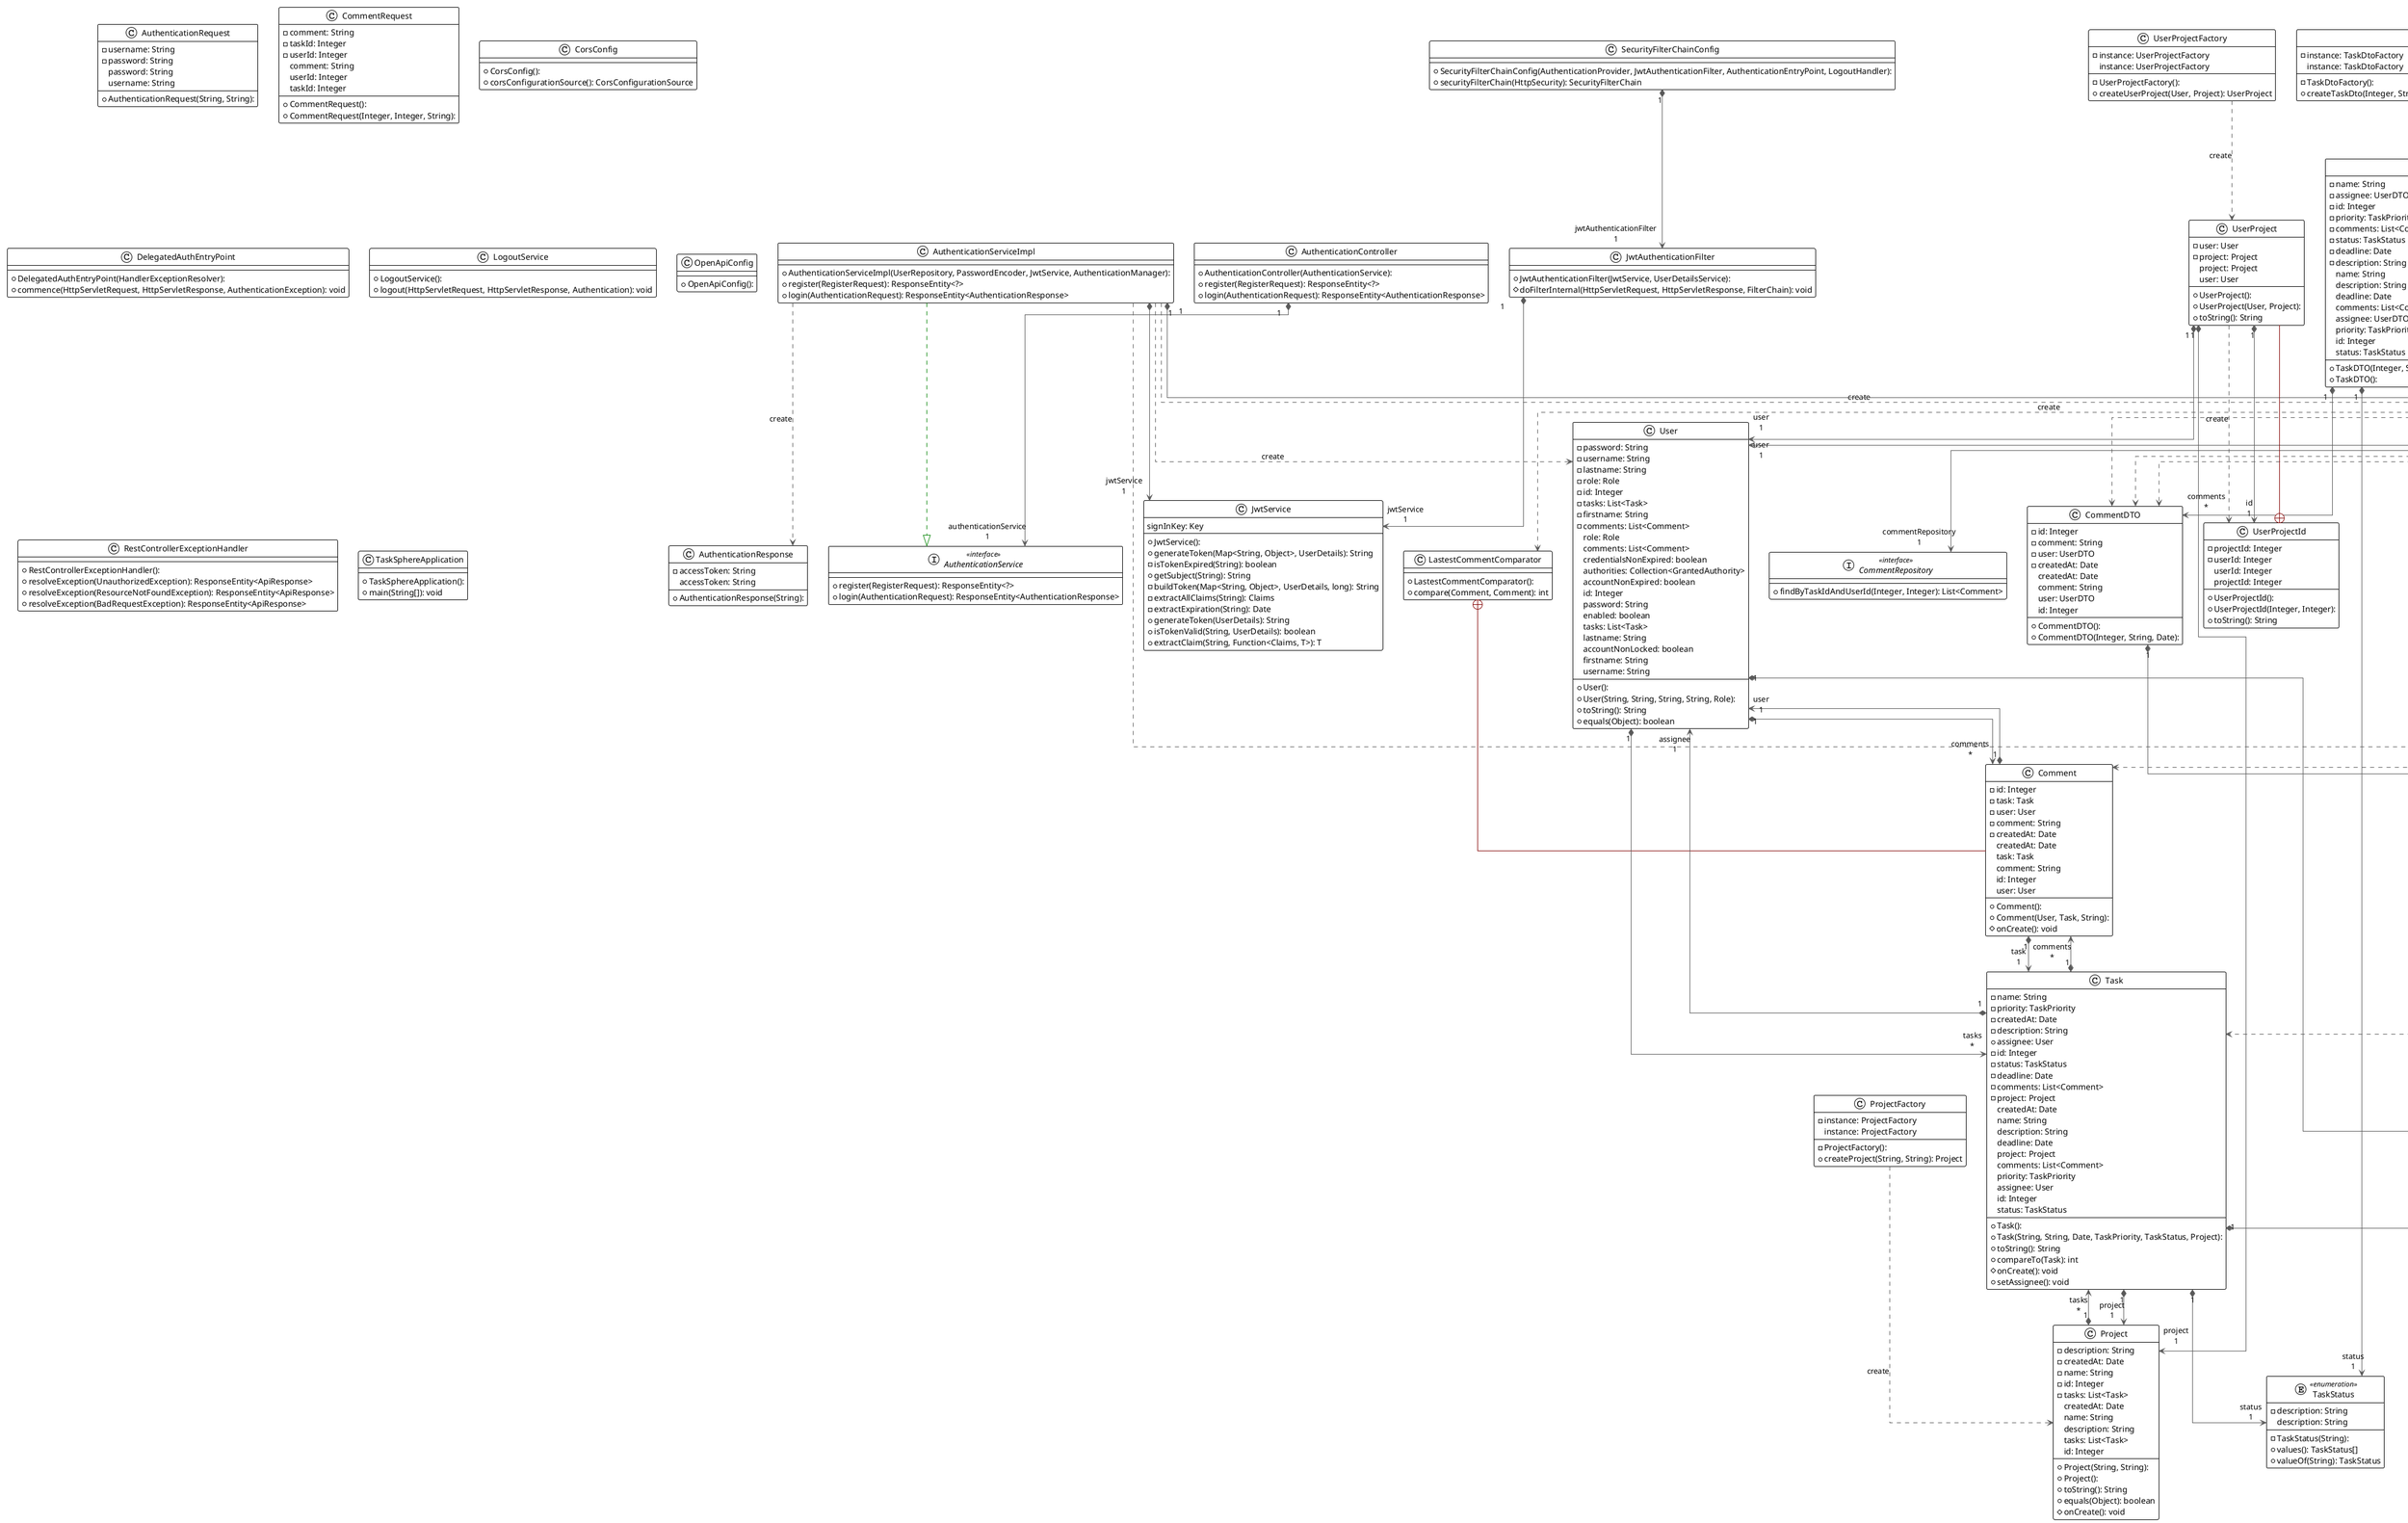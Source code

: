 @startuml

!theme plain
top to bottom direction
skinparam linetype ortho

class ApiResponse {
  + ApiResponse(): 
  + ApiResponse(Boolean, String): 
  + ApiResponse(Boolean, String, HttpStatus): 
  - status: HttpStatus
  - message: String
  - success: Boolean
   message: String
   success: Boolean
   status: HttpStatus
}
class ApplicationConfig {
  + ApplicationConfig(UserRepository): 
  + authenticationProvider(UserDetailsService, PasswordEncoder): AuthenticationProvider
  + passwordEncoder(): PasswordEncoder
  + authenticationManager(AuthenticationConfiguration): AuthenticationManager
  + userDetailsService(): UserDetailsService
}
class AuthenticationController {
  + AuthenticationController(AuthenticationService): 
  + register(RegisterRequest): ResponseEntity<?>
  + login(AuthenticationRequest): ResponseEntity<AuthenticationResponse>
}
class AuthenticationRequest {
  + AuthenticationRequest(String, String): 
  - username: String
  - password: String
   password: String
   username: String
}
class AuthenticationResponse {
  + AuthenticationResponse(String): 
  - accessToken: String
   accessToken: String
}
interface AuthenticationService << interface >> {
  + register(RegisterRequest): ResponseEntity<?>
  + login(AuthenticationRequest): ResponseEntity<AuthenticationResponse>
}
class AuthenticationServiceImpl {
  + AuthenticationServiceImpl(UserRepository, PasswordEncoder, JwtService, AuthenticationManager): 
  + register(RegisterRequest): ResponseEntity<?>
  + login(AuthenticationRequest): ResponseEntity<AuthenticationResponse>
}
class BadRequestException {
  + BadRequestException(ApiResponse): 
  + BadRequestException(String, Throwable): 
  + BadRequestException(String): 
  - apiResponse: ApiResponse
   apiResponse: ApiResponse
}
class Comment {
  + Comment(): 
  + Comment(User, Task, String): 
  - id: Integer
  - task: Task
  - user: User
  - comment: String
  - createdAt: Date
  # onCreate(): void
   createdAt: Date
   task: Task
   comment: String
   id: Integer
   user: User
}
class CommentController {
  + CommentController(CommentService): 
  + deleteComment(Integer): ResponseEntity<ApiResponse>
  + addComment(CommentRequest): ResponseEntity<CommentDTO>
  + getAllComments(Integer, Integer): ResponseEntity<PagedResponse<CommentDTO>>
}
class CommentDTO {
  + CommentDTO(): 
  + CommentDTO(Integer, String, Date): 
  - id: Integer
  - comment: String
  - user: UserDTO
  - createdAt: Date
   createdAt: Date
   comment: String
   user: UserDTO
   id: Integer
}
class CommentDtoFactory {
  - CommentDtoFactory(): 
  - instance: CommentDtoFactory
  + createCommentDto(Integer, String, Date): CommentDTO
   instance: CommentDtoFactory
}
enum CommentFactory << enumeration >> {
  + CommentFactory(): 
  + valueOf(String): CommentFactory
  + createComment(User, Task, String): Comment
  + values(): CommentFactory[]
}
interface CommentRepository << interface >> {
  + findByTaskIdAndUserId(Integer, Integer): List<Comment>
}
class CommentRequest {
  + CommentRequest(): 
  + CommentRequest(Integer, Integer, String): 
  - comment: String
  - taskId: Integer
  - userId: Integer
   comment: String
   userId: Integer
   taskId: Integer
}
interface CommentService << interface >> {
  + addComment(CommentRequest): ResponseEntity<CommentDTO>
  + getAllComments(int, int): ResponseEntity<PagedResponse<CommentDTO>>
  + deleteComment(Integer): ResponseEntity<ApiResponse>
}
class CommentServiceImpl {
  + CommentServiceImpl(CommentRepository, UserRepository, TaskRepository): 
  + addComment(CommentRequest): ResponseEntity<CommentDTO>
  + getAllComments(int, int): ResponseEntity<PagedResponse<CommentDTO>>
  + deleteComment(Integer): ResponseEntity<ApiResponse>
  - mapToCommentDTO(Comment): CommentDTO
}
class CorsConfig {
  + CorsConfig(): 
  + corsConfigurationSource(): CorsConfigurationSource
}
class DelegatedAuthEntryPoint {
  + DelegatedAuthEntryPoint(HandlerExceptionResolver): 
  + commence(HttpServletRequest, HttpServletResponse, AuthenticationException): void
}
class JwtAuthenticationFilter {
  + JwtAuthenticationFilter(JwtService, UserDetailsService): 
  # doFilterInternal(HttpServletRequest, HttpServletResponse, FilterChain): void
}
class JwtService {
  + JwtService(): 
  + generateToken(Map<String, Object>, UserDetails): String
  - isTokenExpired(String): boolean
  + getSubject(String): String
  - buildToken(Map<String, Object>, UserDetails, long): String
  - extractAllClaims(String): Claims
  - extractExpiration(String): Date
  + generateToken(UserDetails): String
  + isTokenValid(String, UserDetails): boolean
  + extractClaim(String, Function<Claims, T>): T
   signInKey: Key
}
class LastestCommentComparator {
  + LastestCommentComparator(): 
  + compare(Comment, Comment): int
}
class LogoutService {
  + LogoutService(): 
  + logout(HttpServletRequest, HttpServletResponse, Authentication): void
}
class OpenApiConfig {
  + OpenApiConfig(): 
}
class PagedResponse<T> {
  + PagedResponse(): 
  + PagedResponse(List<T>, int, int, long, int, boolean): 
  - data: List<T>
  - page: int
  - size: int
  - totalPages: int
  - totalElements: long
  - last: boolean
   size: int
   totalElements: long
   last: boolean
   page: int
   data: List<T>
   totalPages: int
}
class Project {
  + Project(String, String): 
  + Project(): 
  - description: String
  - createdAt: Date
  - name: String
  - id: Integer
  - tasks: List<Task>
  + toString(): String
  + equals(Object): boolean
  # onCreate(): void
   createdAt: Date
   name: String
   description: String
   tasks: List<Task>
   id: Integer
}
class ProjectController {
  + ProjectController(ProjectService, UserProjectServiceImpl): 
  + createProject(ProjectRequest): ResponseEntity<ProjectDTO>
  + exportProject(): ResponseEntity<List<ProjectDTO>>
  + importProject(File): ResponseEntity<List<ProjectDTO>>
  + getProject(Integer): ResponseEntity<ProjectDTO>
  + deleteProject(Integer): ResponseEntity<ApiResponse>
  + getAllProjects(Integer, Integer): ResponseEntity<PagedResponse<ProjectDTO>>
  + updateProject(ProjectRequest): ResponseEntity<ProjectDTO>
  + getAllUsersByProject(Integer): ResponseEntity<List<UserDTO>>
  + assignProject(ProjectRequest): ResponseEntity<ApiResponse>
}
class ProjectDTO {
  + ProjectDTO(Integer, String, String): 
  + ProjectDTO(): 
  - name: String
  - description: String
  - id: Integer
   name: String
   description: String
   id: Integer
}
enum ProjectDtoFactory << enumeration >> {
  + ProjectDtoFactory(): 
  + values(): ProjectDtoFactory[]
  + valueOf(String): ProjectDtoFactory
  + createProjectDto(Integer, String, String): ProjectDTO
}
class ProjectFactory {
  - ProjectFactory(): 
  - instance: ProjectFactory
  + createProject(String, String): Project
   instance: ProjectFactory
}
interface ProjectRepository << interface >>
class ProjectRequest {
  + ProjectRequest(): 
  - assigneeId: Integer
   assigneeId: Integer
}
interface ProjectService << interface >> {
  + deleteProject(Integer): ResponseEntity<ApiResponse>
  + getProject(Integer): ResponseEntity<ProjectDTO>
  + exportProject(): ResponseEntity<List<ProjectDTO>>
  + createProject(ProjectRequest): ResponseEntity<ProjectDTO>
  + getAllProjects(int, int): ResponseEntity<PagedResponse<ProjectDTO>>
  + importProject(File): ResponseEntity<List<ProjectDTO>>
  + updateProject(ProjectRequest): ResponseEntity<ProjectDTO>
}
class ProjectServiceImpl {
  + ProjectServiceImpl(ProjectRepository): 
  + getAllProjects(int, int): ResponseEntity<PagedResponse<ProjectDTO>>
  + importProject(File): ResponseEntity<List<ProjectDTO>>
  + deleteProject(Integer): ResponseEntity<ApiResponse>
  + getProject(Integer): ResponseEntity<ProjectDTO>
  + createProject(ProjectRequest): ResponseEntity<ProjectDTO>
  + updateProject(ProjectRequest): ResponseEntity<ProjectDTO>
  + exportProject(): ResponseEntity<List<ProjectDTO>>
}
class RegisterRequest {
  + RegisterRequest(String, String, String, String, Role): 
  - role: Role
  - password: String
  - username: String
  - firstname: String
  - lastname: String
   firstname: String
   password: String
   role: Role
   username: String
   lastname: String
}
class ResourceNotFoundException {
  + ResourceNotFoundException(String, String, Object): 
  - resourceName: String
  - fieldName: String
  - apiResponse: ApiResponse
  - fieldValue: Object
  - setApiResponse(): void
   fieldName: String
   apiResponse: ApiResponse
   fieldValue: Object
   resourceName: String
}
class RestControllerExceptionHandler {
  + RestControllerExceptionHandler(): 
  + resolveException(UnauthorizedException): ResponseEntity<ApiResponse>
  + resolveException(ResourceNotFoundException): ResponseEntity<ApiResponse>
  + resolveException(BadRequestException): ResponseEntity<ApiResponse>
}
enum Role << enumeration >> {
  + Role(): 
  + valueOf(String): Role
  + values(): Role[]
}
class SecurityFilterChainConfig {
  + SecurityFilterChainConfig(AuthenticationProvider, JwtAuthenticationFilter, AuthenticationEntryPoint, LogoutHandler): 
  + securityFilterChain(HttpSecurity): SecurityFilterChain
}
class Task {
  + Task(): 
  + Task(String, String, Date, TaskPriority, TaskStatus, Project): 
  - name: String
  - priority: TaskPriority
  - createdAt: Date
  - description: String
  + assignee: User
  - id: Integer
  - status: TaskStatus
  - deadline: Date
  - comments: List<Comment>
  - project: Project
  + toString(): String
  + compareTo(Task): int
  # onCreate(): void
  + setAssignee(): void
   createdAt: Date
   name: String
   description: String
   deadline: Date
   project: Project
   comments: List<Comment>
   priority: TaskPriority
   assignee: User
   id: Integer
   status: TaskStatus
}
class TaskController {
  + TaskController(TaskService): 
  + getAllTasks(Integer, Integer, Integer, Integer, TaskPriority, TaskStatus): ResponseEntity<PagedResponse<TaskDTO>>
  + assignTask(TaskRequest): ResponseEntity<ApiResponse>
  + changeTaskPriority(TaskRequest): ResponseEntity<ApiResponse>
  + deleteTask(Integer): ResponseEntity<ApiResponse>
  + createTask(TaskRequest): ResponseEntity<TaskDTO>
  + changeTaskStatus(TaskRequest): ResponseEntity<ApiResponse>
  + getTaskDetail(Integer): ResponseEntity<TaskDTO>
  + updateTask(TaskRequest): ResponseEntity<TaskDTO>
}
class TaskDTO {
  + TaskDTO(Integer, String, String, Date, TaskPriority, TaskStatus): 
  + TaskDTO(): 
  - name: String
  - assignee: UserDTO
  - id: Integer
  - priority: TaskPriority
  - comments: List<CommentDTO>
  - status: TaskStatus
  - deadline: Date
  - description: String
   name: String
   description: String
   deadline: Date
   comments: List<CommentDTO>
   assignee: UserDTO
   priority: TaskPriority
   id: Integer
   status: TaskStatus
}
class TaskDtoFactory {
  - TaskDtoFactory(): 
  - instance: TaskDtoFactory
  + createTaskDto(Integer, String, String, Date, TaskPriority, TaskStatus): TaskDTO
   instance: TaskDtoFactory
}
enum TaskPriority << enumeration >> {
  - TaskPriority(int): 
  - priority: int
  + values(): TaskPriority[]
  + valueOf(String): TaskPriority
   priority: int
}
interface TaskRepository << interface >> {
  + findByAssigneeId(Integer, Pageable): Page<Task>
  + findByProjectId(Integer, Pageable): Page<Task>
  + findByAssigneeIdAndProjectId(Integer, Integer, Pageable): Page<Task>
}
class TaskRequest {
  + TaskRequest(): 
  - projectId: Integer
  - assigneeId: Integer
   projectId: Integer
   assigneeId: Integer
}
interface TaskService << interface >> {
  + assignTask(TaskRequest): ResponseEntity<ApiResponse>
  + updateTask(TaskRequest): ResponseEntity<TaskDTO>
  + changeTaskPriority(TaskRequest): ResponseEntity<ApiResponse>
  + changeTaskStatus(TaskRequest): ResponseEntity<ApiResponse>
  + getTaskDetail(Integer): ResponseEntity<TaskDTO>
  + deleteTask(Integer): ResponseEntity<ApiResponse>
  + getAllTasks(int, int, Integer, Integer, TaskPriority, TaskStatus): ResponseEntity<PagedResponse<TaskDTO>>
  + createTask(TaskRequest): ResponseEntity<TaskDTO>
}
class TaskServiceImpl {
  + TaskServiceImpl(TaskRepository, UserRepository, ProjectRepository): 
  + updateTask(TaskRequest): ResponseEntity<TaskDTO>
  + createTask(TaskRequest): ResponseEntity<TaskDTO>
  + changeTaskPriority(TaskRequest): ResponseEntity<ApiResponse>
  - mapToCommentDTO(Comment): CommentDTO
  - mapToTaskDTO(Task): TaskDTO
  + assignTask(TaskRequest): ResponseEntity<ApiResponse>
  + changeTaskStatus(TaskRequest): ResponseEntity<ApiResponse>
  + getAllTasks(int, int, Integer, Integer, TaskPriority, TaskStatus): ResponseEntity<PagedResponse<TaskDTO>>
  + getTaskDetail(Integer): ResponseEntity<TaskDTO>
  + deleteTask(Integer): ResponseEntity<ApiResponse>
}
class TaskSphereApplication {
  + TaskSphereApplication(): 
  + main(String[]): void
}
enum TaskStatus << enumeration >> {
  - TaskStatus(String): 
  - description: String
  + values(): TaskStatus[]
  + valueOf(String): TaskStatus
   description: String
}
class Token {
  + Token(): 
  + Token(String, String, boolean, boolean, User): 
  + id: Integer
  + expired: boolean
  + token: String
  + user: User
  + tokenType: String
  + revoked: boolean
  + equals(Object): boolean
   tokenType: String
   expired: boolean
   token: String
   id: Integer
   revoked: boolean
   user: User
}
class UnauthorizedException {
  + UnauthorizedException(String): 
  + UnauthorizedException(String, Throwable): 
  - apiResponse: ApiResponse
  - message: String
  - setApiResponse(): void
   apiResponse: ApiResponse
   message: String
}
class User {
  + User(): 
  + User(String, String, String, String, Role): 
  - password: String
  - username: String
  - lastname: String
  - role: Role
  - id: Integer
  - tasks: List<Task>
  - firstname: String
  - comments: List<Comment>
  + toString(): String
  + equals(Object): boolean
   role: Role
   comments: List<Comment>
   credentialsNonExpired: boolean
   authorities: Collection<GrantedAuthority>
   accountNonExpired: boolean
   id: Integer
   password: String
   enabled: boolean
   tasks: List<Task>
   lastname: String
   accountNonLocked: boolean
   firstname: String
   username: String
}
class UserController {
  + UserController(UserService): 
  + getUserProfile(Integer): ResponseEntity<UserDTO>
  + changeUserRole(UserRequest): ResponseEntity<ApiResponse>
  + updateUserProfile(UserRequest): ResponseEntity<ApiResponse>
  + deleteUser(Integer): ResponseEntity<ApiResponse>
}
class UserDTO {
  + UserDTO(Integer, String, String, String, Role): 
  + UserDTO(): 
  - firstname: String
  - lastname: String
  - id: Integer
  - username: String
  - role: Role
   firstname: String
   role: Role
   username: String
   id: Integer
   lastname: String
}
class UserDtoFactory {
  - UserDtoFactory(): 
  - instance: UserDtoFactory
  + createUserDTO(Integer, String, String, String, Role): UserDTO
   instance: UserDtoFactory
}
class UserProject {
  + UserProject(): 
  + UserProject(User, Project): 
  - user: User
  - project: Project
  + toString(): String
   project: Project
   user: User
}
class UserProjectFactory {
  - UserProjectFactory(): 
  - instance: UserProjectFactory
  + createUserProject(User, Project): UserProject
   instance: UserProjectFactory
}
class UserProjectId {
  + UserProjectId(): 
  + UserProjectId(Integer, Integer): 
  - projectId: Integer
  - userId: Integer
  + toString(): String
   userId: Integer
   projectId: Integer
}
interface UserProjectRepository << interface >> {
  + findByProjectId(Integer): List<UserProject>
}
interface UserProjectService << interface >> {
  + getAllUsersByProject(Integer): ResponseEntity<List<UserDTO>>
  + assignProject(ProjectRequest): ResponseEntity<ApiResponse>
}
class UserProjectServiceImpl {
  + UserProjectServiceImpl(UserProjectRepository, UserRepository, ProjectRepository): 
  + getAllUsersByProject(Integer): ResponseEntity<List<UserDTO>>
  + assignProject(ProjectRequest): ResponseEntity<ApiResponse>
}
interface UserRepository << interface >> {
  + existsByUsername(String): Boolean
  + findByUsername(String): Optional<User>
}
class UserRequest {
  + UserRequest(): 
}
interface UserService << interface >> {
  + deleteUser(Integer): ResponseEntity<ApiResponse>
  + getUserProfile(Integer): ResponseEntity<UserDTO>
  + changeUserRole(UserRequest): ResponseEntity<ApiResponse>
  + updateUserProfile(UserRequest): ResponseEntity<ApiResponse>
}
class UserServiceImpl {
  + UserServiceImpl(UserRepository): 
  + changeUserRole(UserRequest): ResponseEntity<ApiResponse>
  + getUserProfile(Integer): ResponseEntity<UserDTO>
  + updateUserProfile(UserRequest): ResponseEntity<ApiResponse>
  + deleteUser(Integer): ResponseEntity<ApiResponse>
}

ApplicationConfig              "1" *-[#595959,plain]-> "userRepository\n1" UserRepository                 
AuthenticationController       "1" *-[#595959,plain]-> "authenticationService\n1" AuthenticationService          
AuthenticationServiceImpl       -[#595959,dashed]->  ApiResponse                    : "«create»"
AuthenticationServiceImpl       -[#595959,dashed]->  AuthenticationResponse         : "«create»"
AuthenticationServiceImpl       -[#008200,dashed]-^  AuthenticationService          
AuthenticationServiceImpl      "1" *-[#595959,plain]-> "jwtService\n1" JwtService                     
AuthenticationServiceImpl       -[#595959,dashed]->  ResourceNotFoundException      : "«create»"
AuthenticationServiceImpl       -[#595959,dashed]->  User                           : "«create»"
AuthenticationServiceImpl      "1" *-[#595959,plain]-> "userRepository\n1" UserRepository                 
BadRequestException            "1" *-[#595959,plain]-> "apiResponse\n1" ApiResponse                    
Comment                        "1" *-[#595959,plain]-> "task\n1" Task                           
Comment                        "1" *-[#595959,plain]-> "user\n1" User                           
CommentController              "1" *-[#595959,plain]-> "commentService\n1" CommentService                 
CommentDTO                     "1" *-[#595959,plain]-> "user\n1" UserDTO                        
CommentDtoFactory               -[#595959,dashed]->  CommentDTO                     : "«create»"
CommentFactory                  -[#595959,dashed]->  Comment                        : "«create»"
CommentServiceImpl              -[#595959,dashed]->  ApiResponse                    : "«create»"
CommentServiceImpl              -[#595959,dashed]->  CommentDTO                     : "«create»"
CommentServiceImpl             "1" *-[#595959,plain]-> "commentRepository\n1" CommentRepository              
CommentServiceImpl              -[#008200,dashed]-^  CommentService                 
CommentServiceImpl              -[#595959,dashed]->  LastestCommentComparator       : "«create»"
CommentServiceImpl              -[#595959,dashed]->  PagedResponse                  : "«create»"
CommentServiceImpl              -[#595959,dashed]->  ResourceNotFoundException      : "«create»"
CommentServiceImpl             "1" *-[#595959,plain]-> "taskRepository\n1" TaskRepository                 
CommentServiceImpl              -[#595959,dashed]->  UserDTO                        : "«create»"
CommentServiceImpl             "1" *-[#595959,plain]-> "userRepository\n1" UserRepository                 
JwtAuthenticationFilter        "1" *-[#595959,plain]-> "jwtService\n1" JwtService                     
LastestCommentComparator        +-[#820000,plain]-  Comment                        
Project                        "1" *-[#595959,plain]-> "tasks\n*" Task                           
ProjectController              "1" *-[#595959,plain]-> "projectService\n1" ProjectService                 
ProjectController              "1" *-[#595959,plain]-> "userProjectService\n1" UserProjectService             
ProjectDtoFactory               -[#595959,dashed]->  ProjectDTO                     : "«create»"
ProjectFactory                  -[#595959,dashed]->  Project                        : "«create»"
ProjectRequest                  -[#000082,plain]-^  ProjectDTO                     
ProjectServiceImpl              -[#595959,dashed]->  ApiResponse                    : "«create»"
ProjectServiceImpl              -[#595959,dashed]->  PagedResponse                  : "«create»"
ProjectServiceImpl              -[#595959,dashed]->  ProjectDTO                     : "«create»"
ProjectServiceImpl             "1" *-[#595959,plain]-> "projectRepository\n1" ProjectRepository              
ProjectServiceImpl              -[#008200,dashed]-^  ProjectService                 
ProjectServiceImpl              -[#595959,dashed]->  ResourceNotFoundException      : "«create»"
RegisterRequest                "1" *-[#595959,plain]-> "role\n1" Role                           
ResourceNotFoundException      "1" *-[#595959,plain]-> "apiResponse\n1" ApiResponse                    
ResourceNotFoundException       -[#595959,dashed]->  ApiResponse                    : "«create»"
SecurityFilterChainConfig      "1" *-[#595959,plain]-> "jwtAuthenticationFilter\n1" JwtAuthenticationFilter        
Task                           "1" *-[#595959,plain]-> "comments\n*" Comment                        
Task                           "1" *-[#595959,plain]-> "project\n1" Project                        
Task                           "1" *-[#595959,plain]-> "priority\n1" TaskPriority                   
Task                           "1" *-[#595959,plain]-> "status\n1" TaskStatus                     
Task                           "1" *-[#595959,plain]-> "assignee\n1" User                           
TaskController                 "1" *-[#595959,plain]-> "taskService\n1" TaskService                    
TaskDTO                        "1" *-[#595959,plain]-> "comments\n*" CommentDTO                     
TaskDTO                        "1" *-[#595959,plain]-> "priority\n1" TaskPriority                   
TaskDTO                        "1" *-[#595959,plain]-> "status\n1" TaskStatus                     
TaskDTO                        "1" *-[#595959,plain]-> "assignee\n1" UserDTO                        
TaskDtoFactory                  -[#595959,dashed]->  TaskDTO                        : "«create»"
TaskRequest                     -[#000082,plain]-^  TaskDTO                        
TaskServiceImpl                 -[#595959,dashed]->  ApiResponse                    : "«create»"
TaskServiceImpl                 -[#595959,dashed]->  CommentDTO                     : "«create»"
TaskServiceImpl                 -[#595959,dashed]->  PagedResponse                  : "«create»"
TaskServiceImpl                 -[#595959,dashed]->  ResourceNotFoundException      : "«create»"
TaskServiceImpl                 -[#595959,dashed]->  Task                           : "«create»"
TaskServiceImpl                "1" *-[#595959,plain]-> "taskRepository\n1" TaskRepository                 
TaskServiceImpl                 -[#008200,dashed]-^  TaskService                    
TaskServiceImpl                 -[#595959,dashed]->  UserDTO                        : "«create»"
TaskServiceImpl                "1" *-[#595959,plain]-> "userRepository\n1" UserRepository                 
Token                          "1" *-[#595959,plain]-> "user\n1" User                           
UnauthorizedException           -[#595959,dashed]->  ApiResponse                    : "«create»"
UnauthorizedException          "1" *-[#595959,plain]-> "apiResponse\n1" ApiResponse                    
User                           "1" *-[#595959,plain]-> "comments\n*" Comment                        
User                           "1" *-[#595959,plain]-> "role\n1" Role                           
User                           "1" *-[#595959,plain]-> "tasks\n*" Task                           
UserController                 "1" *-[#595959,plain]-> "userService\n1" UserService                    
UserDTO                        "1" *-[#595959,plain]-> "role\n1" Role                           
UserDtoFactory                  -[#595959,dashed]->  UserDTO                        : "«create»"
UserProject                    "1" *-[#595959,plain]-> "project\n1" Project                        
UserProject                    "1" *-[#595959,plain]-> "user\n1" User                           
UserProject                     -[#595959,dashed]->  UserProjectId                  : "«create»"
UserProject                    "1" *-[#595959,plain]-> "id\n1" UserProjectId                  
UserProjectFactory              -[#595959,dashed]->  UserProject                    : "«create»"
UserProjectId                   +-[#820000,plain]-  UserProject                    
UserProjectServiceImpl          -[#595959,dashed]->  ApiResponse                    : "«create»"
UserProjectServiceImpl         "1" *-[#595959,plain]-> "projectRepository\n1" ProjectRepository              
UserProjectServiceImpl          -[#595959,dashed]->  ResourceNotFoundException      : "«create»"
UserProjectServiceImpl          -[#595959,dashed]->  UserDTO                        : "«create»"
UserProjectServiceImpl         "1" *-[#595959,plain]-> "userProjectRepository\n1" UserProjectRepository          
UserProjectServiceImpl          -[#008200,dashed]-^  UserProjectService             
UserProjectServiceImpl         "1" *-[#595959,plain]-> "userRepository\n1" UserRepository                 
UserRequest                     -[#000082,plain]-^  UserDTO                        
UserServiceImpl                 -[#595959,dashed]->  ApiResponse                    : "«create»"
UserServiceImpl                 -[#595959,dashed]->  ResourceNotFoundException      : "«create»"
UserServiceImpl                "1" *-[#595959,plain]-> "userRepository\n1" UserRepository                 
UserServiceImpl                 -[#008200,dashed]-^  UserService                    
@enduml

